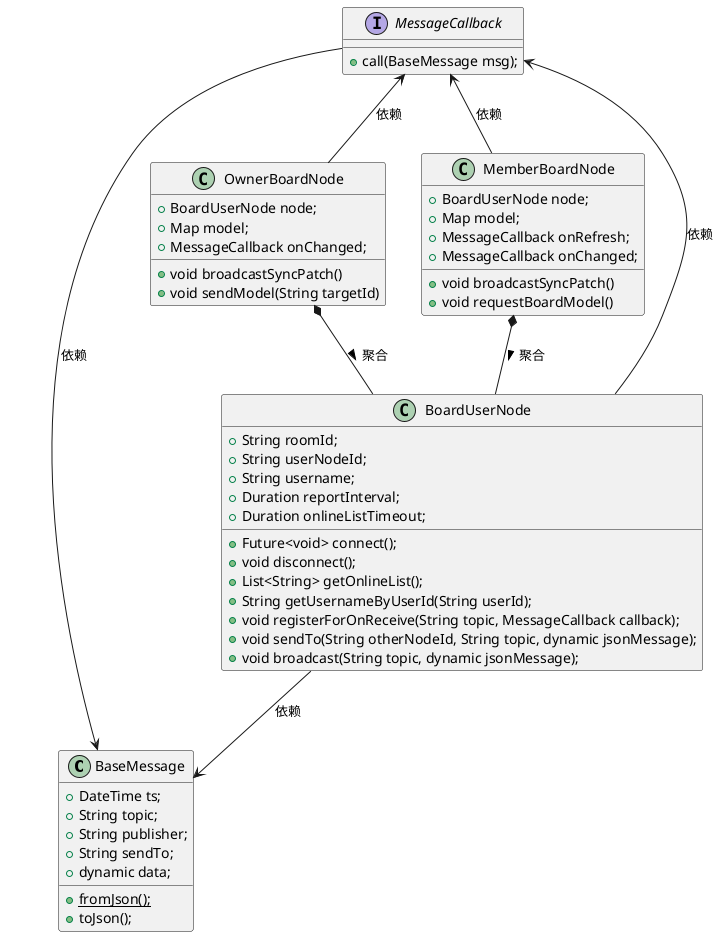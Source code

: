 @startuml
' 定义一个基本消息的包装类并实现json序列化反序列化的方法
class BaseMessage {
' 消息时间戳
+ DateTime ts;
' 消息话题
+ String topic;
' 发布者id
+ String publisher;
' 接收者id，若为广播消息则记为字符串"+"
+ String sendTo;
' 消息数据
+ dynamic data;
' JSON序列化与反序列化
+ {static} fromJson();
+ toJson();
}

' 消息接收回调
interface MessageCallback {
+ call(BaseMessage msg);
}
MessageCallback --> BaseMessage: 依赖

' 基于mqtt实现的消息通信节点类
class BoardUserNode {
' 节点参与的房间id
+ String roomId;
' 用户节点的id
+ String userNodeId;
' 用户设置的用户别名
+ String username;
' 该节点定时发送report消息的时间间隔
' report消息用于广播用户的在线状态以及用户别名
+ Duration reportInterval;
' 获取在线列表，若超过规定的超时时间则判定该用户已下线
+ Duration onlineListTimeout;


' 连接服务器
+ Future<void> connect();
' 断开连接服务器
+ void disconnect();
' 获取所有在线用户的id
+ List<String> getOnlineList();
' 根据用户id获取用户名
+ String getUsernameByUserId(String userId);
' 注册接收某话题消息的回调函数
+ void registerForOnReceive(String topic, MessageCallback callback);
' 发送某话题消息
+ void sendTo(String otherNodeId, String topic, dynamic jsonMessage);
' 广播某话题消息
+ void broadcast(String topic, dynamic jsonMessage);
}
BoardUserNode --> MessageCallback: 依赖
BoardUserNode --> BaseMessage: 依赖

' Owner在白板场景下作为主持人，拥有完整的初始model状态数据
class OwnerBoardNode {
' 通信节点
+ BoardUserNode node;
' model数据
+ Map model;
' model被变更时
+ MessageCallback onChanged;

' 每次被调用都执行一次diff算法并广播其变更
+ void broadcastSyncPatch()
' 向某个目标发送完整的model数据
+ void sendModel(String targetId)
}
' 应该和BoardUserNode是聚合关系
OwnerBoardNode *-- BoardUserNode: 聚合 >
MessageCallback <-- OwnerBoardNode: 依赖


' Member在白板场景下作为会议成员，其model状态需要和Owner保持同步
class MemberBoardNode {
' 通信节点
+ BoardUserNode node;
' 被同步的model数据
+ Map model;
' 当model收到响应进行完整刷新时的回调
+ MessageCallback onRefresh;
' 当model发生变更时的回调，
' 注意需要处理好已经发起白板请求但未收到白板数据中间时差的白板变更patch
+ MessageCallback onChanged;

' 广播本地的变更
+ void broadcastSyncPatch()
' 发送一个广播请求白板完整数据
+ void requestBoardModel()
}
' 应该和BoardUserNode是聚合关系
MemberBoardNode *-- BoardUserNode: 聚合 >
MessageCallback <-- MemberBoardNode: 依赖

@enduml